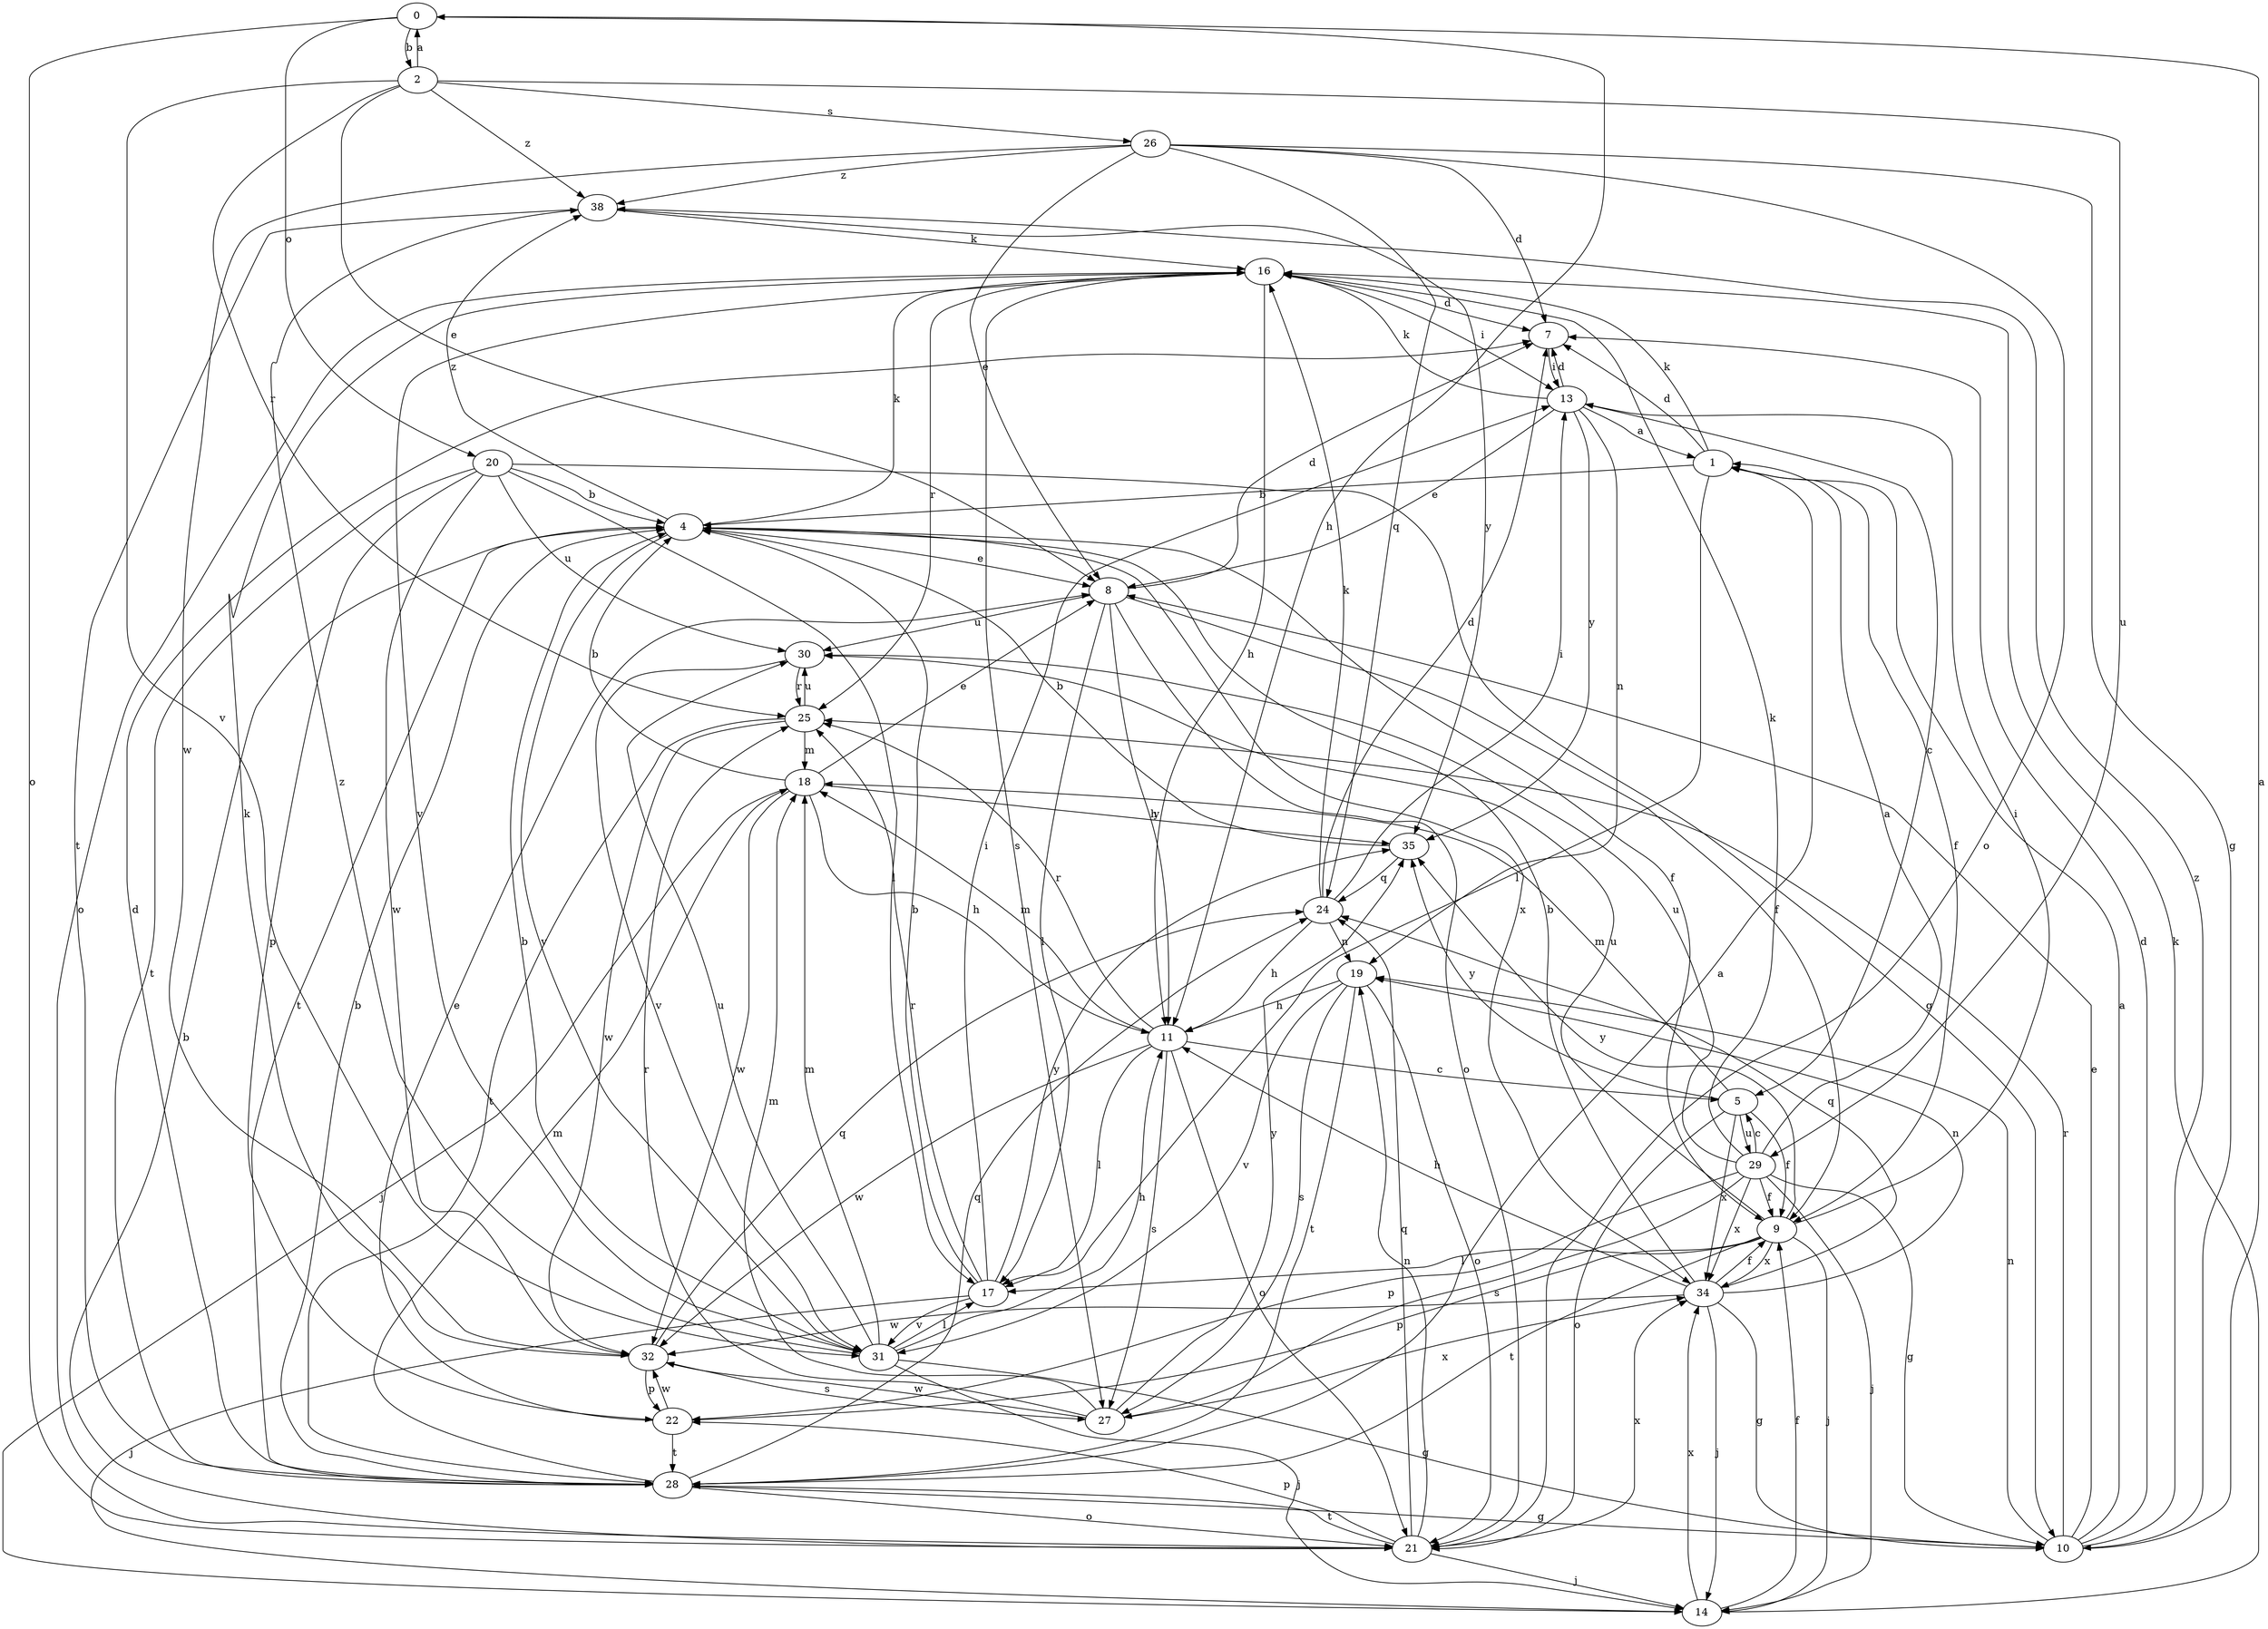 strict digraph  {
0;
1;
2;
4;
5;
7;
8;
9;
10;
11;
13;
14;
16;
17;
18;
19;
20;
21;
22;
24;
25;
26;
27;
28;
29;
30;
31;
32;
34;
35;
38;
0 -> 2  [label=b];
0 -> 11  [label=h];
0 -> 20  [label=o];
0 -> 21  [label=o];
1 -> 4  [label=b];
1 -> 7  [label=d];
1 -> 9  [label=f];
1 -> 16  [label=k];
1 -> 17  [label=l];
2 -> 0  [label=a];
2 -> 8  [label=e];
2 -> 25  [label=r];
2 -> 26  [label=s];
2 -> 29  [label=u];
2 -> 31  [label=v];
2 -> 38  [label=z];
4 -> 8  [label=e];
4 -> 9  [label=f];
4 -> 16  [label=k];
4 -> 28  [label=t];
4 -> 31  [label=v];
4 -> 34  [label=x];
4 -> 38  [label=z];
5 -> 9  [label=f];
5 -> 18  [label=m];
5 -> 21  [label=o];
5 -> 29  [label=u];
5 -> 34  [label=x];
5 -> 35  [label=y];
7 -> 13  [label=i];
8 -> 7  [label=d];
8 -> 9  [label=f];
8 -> 11  [label=h];
8 -> 17  [label=l];
8 -> 21  [label=o];
8 -> 30  [label=u];
9 -> 13  [label=i];
9 -> 14  [label=j];
9 -> 17  [label=l];
9 -> 22  [label=p];
9 -> 28  [label=t];
9 -> 30  [label=u];
9 -> 34  [label=x];
9 -> 35  [label=y];
10 -> 0  [label=a];
10 -> 1  [label=a];
10 -> 7  [label=d];
10 -> 8  [label=e];
10 -> 19  [label=n];
10 -> 25  [label=r];
10 -> 38  [label=z];
11 -> 5  [label=c];
11 -> 17  [label=l];
11 -> 18  [label=m];
11 -> 21  [label=o];
11 -> 25  [label=r];
11 -> 27  [label=s];
11 -> 32  [label=w];
13 -> 1  [label=a];
13 -> 5  [label=c];
13 -> 7  [label=d];
13 -> 8  [label=e];
13 -> 16  [label=k];
13 -> 19  [label=n];
13 -> 35  [label=y];
14 -> 9  [label=f];
14 -> 16  [label=k];
14 -> 34  [label=x];
16 -> 7  [label=d];
16 -> 11  [label=h];
16 -> 13  [label=i];
16 -> 21  [label=o];
16 -> 25  [label=r];
16 -> 27  [label=s];
16 -> 31  [label=v];
17 -> 4  [label=b];
17 -> 13  [label=i];
17 -> 14  [label=j];
17 -> 25  [label=r];
17 -> 31  [label=v];
17 -> 35  [label=y];
18 -> 4  [label=b];
18 -> 8  [label=e];
18 -> 11  [label=h];
18 -> 14  [label=j];
18 -> 32  [label=w];
18 -> 35  [label=y];
19 -> 11  [label=h];
19 -> 21  [label=o];
19 -> 27  [label=s];
19 -> 28  [label=t];
19 -> 31  [label=v];
20 -> 4  [label=b];
20 -> 10  [label=g];
20 -> 17  [label=l];
20 -> 22  [label=p];
20 -> 28  [label=t];
20 -> 30  [label=u];
20 -> 32  [label=w];
21 -> 4  [label=b];
21 -> 14  [label=j];
21 -> 19  [label=n];
21 -> 22  [label=p];
21 -> 24  [label=q];
21 -> 28  [label=t];
21 -> 34  [label=x];
22 -> 8  [label=e];
22 -> 28  [label=t];
22 -> 32  [label=w];
24 -> 7  [label=d];
24 -> 11  [label=h];
24 -> 13  [label=i];
24 -> 16  [label=k];
24 -> 19  [label=n];
25 -> 18  [label=m];
25 -> 28  [label=t];
25 -> 30  [label=u];
25 -> 32  [label=w];
26 -> 7  [label=d];
26 -> 8  [label=e];
26 -> 10  [label=g];
26 -> 21  [label=o];
26 -> 24  [label=q];
26 -> 32  [label=w];
26 -> 38  [label=z];
27 -> 18  [label=m];
27 -> 25  [label=r];
27 -> 32  [label=w];
27 -> 34  [label=x];
27 -> 35  [label=y];
28 -> 1  [label=a];
28 -> 4  [label=b];
28 -> 7  [label=d];
28 -> 10  [label=g];
28 -> 18  [label=m];
28 -> 21  [label=o];
28 -> 24  [label=q];
29 -> 1  [label=a];
29 -> 5  [label=c];
29 -> 9  [label=f];
29 -> 10  [label=g];
29 -> 14  [label=j];
29 -> 16  [label=k];
29 -> 22  [label=p];
29 -> 27  [label=s];
29 -> 30  [label=u];
29 -> 34  [label=x];
30 -> 25  [label=r];
30 -> 31  [label=v];
31 -> 4  [label=b];
31 -> 10  [label=g];
31 -> 11  [label=h];
31 -> 14  [label=j];
31 -> 17  [label=l];
31 -> 18  [label=m];
31 -> 30  [label=u];
31 -> 38  [label=z];
32 -> 16  [label=k];
32 -> 22  [label=p];
32 -> 24  [label=q];
32 -> 27  [label=s];
34 -> 4  [label=b];
34 -> 9  [label=f];
34 -> 10  [label=g];
34 -> 11  [label=h];
34 -> 14  [label=j];
34 -> 19  [label=n];
34 -> 24  [label=q];
34 -> 32  [label=w];
35 -> 4  [label=b];
35 -> 24  [label=q];
38 -> 16  [label=k];
38 -> 28  [label=t];
38 -> 35  [label=y];
}
